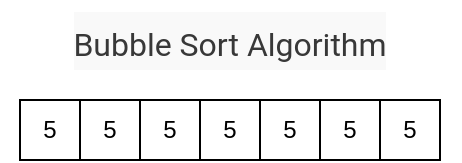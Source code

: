 <mxfile version="13.1.3">
    <diagram id="6hGFLwfOUW9BJ-s0fimq" name="Page-1">
        <mxGraphModel dx="528" dy="294" grid="1" gridSize="10" guides="1" tooltips="1" connect="1" arrows="1" fold="1" page="1" pageScale="1" pageWidth="827" pageHeight="1169" math="0" shadow="0">
            <root>
                <mxCell id="0"/>
                <mxCell id="1" parent="0"/>
                <mxCell id="2" value="5" style="rounded=0;whiteSpace=wrap;html=1;" parent="1" vertex="1">
                    <mxGeometry x="40" y="80" width="30" height="30" as="geometry"/>
                </mxCell>
                <mxCell id="8" value="&lt;h1 class=&quot;title style-scope ytd-video-primary-info-renderer&quot; style=&quot;margin: 0px ; padding: 0px ; border: 0px ; background: rgb(249 , 249 , 249) ; overflow: hidden ; font-weight: 400 ; font-family: &amp;#34;roboto&amp;#34; , &amp;#34;arial&amp;#34; , sans-serif&quot;&gt;&lt;div id=&quot;info&quot; class=&quot;style-scope ytd-video-primary-info-renderer&quot; style=&quot;margin: 0px ; padding: 0px ; border: 0px ; background: rgb(249 , 249 , 249) ; display: flex ; font-family: &amp;#34;roboto&amp;#34; , &amp;#34;arial&amp;#34; , sans-serif ; font-size: 10px ; font-style: normal ; font-weight: 400 ; letter-spacing: normal ; text-indent: 0px ; text-transform: none ; word-spacing: 0px&quot;&gt;&lt;/div&gt;&lt;/h1&gt;&lt;h1 class=&quot;title style-scope ytd-video-primary-info-renderer&quot; style=&quot;margin: 0px ; padding: 0px ; border: 0px ; background: rgb(249 , 249 , 249) ; display: block ; overflow: hidden ; font-weight: 400 ; font-family: &amp;#34;roboto&amp;#34; , &amp;#34;arial&amp;#34; , sans-serif ; font-style: normal ; letter-spacing: normal ; text-indent: 0px ; text-transform: none ; word-spacing: 0px&quot;&gt;&lt;font style=&quot;font-size: 16px&quot;&gt;Bubble Sort Algorithm&lt;/font&gt;&lt;/h1&gt;&lt;div id=&quot;info&quot; class=&quot;style-scope ytd-video-primary-info-renderer&quot; style=&quot;margin: 0px ; padding: 0px ; border: 0px ; background: rgb(249 , 249 , 249) ; display: flex ; font-family: &amp;#34;roboto&amp;#34; , &amp;#34;arial&amp;#34; , sans-serif ; font-size: 10px&quot;&gt;&lt;/div&gt;" style="text;html=1;strokeColor=none;fillColor=none;align=center;verticalAlign=middle;whiteSpace=wrap;rounded=0;fontColor=#383838;" vertex="1" parent="1">
                    <mxGeometry x="30" y="30" width="230" height="40" as="geometry"/>
                </mxCell>
                <mxCell id="9" value="5" style="rounded=0;whiteSpace=wrap;html=1;" vertex="1" parent="1">
                    <mxGeometry x="70" y="80" width="30" height="30" as="geometry"/>
                </mxCell>
                <mxCell id="10" value="5" style="rounded=0;whiteSpace=wrap;html=1;" vertex="1" parent="1">
                    <mxGeometry x="190" y="80" width="30" height="30" as="geometry"/>
                </mxCell>
                <mxCell id="11" value="5" style="rounded=0;whiteSpace=wrap;html=1;" vertex="1" parent="1">
                    <mxGeometry x="100" y="80" width="30" height="30" as="geometry"/>
                </mxCell>
                <mxCell id="12" value="5" style="rounded=0;whiteSpace=wrap;html=1;" vertex="1" parent="1">
                    <mxGeometry x="220" y="80" width="30" height="30" as="geometry"/>
                </mxCell>
                <mxCell id="13" value="5" style="rounded=0;whiteSpace=wrap;html=1;" vertex="1" parent="1">
                    <mxGeometry x="160" y="80" width="30" height="30" as="geometry"/>
                </mxCell>
                <mxCell id="14" value="5" style="rounded=0;whiteSpace=wrap;html=1;" vertex="1" parent="1">
                    <mxGeometry x="130" y="80" width="30" height="30" as="geometry"/>
                </mxCell>
            </root>
        </mxGraphModel>
    </diagram>
</mxfile>